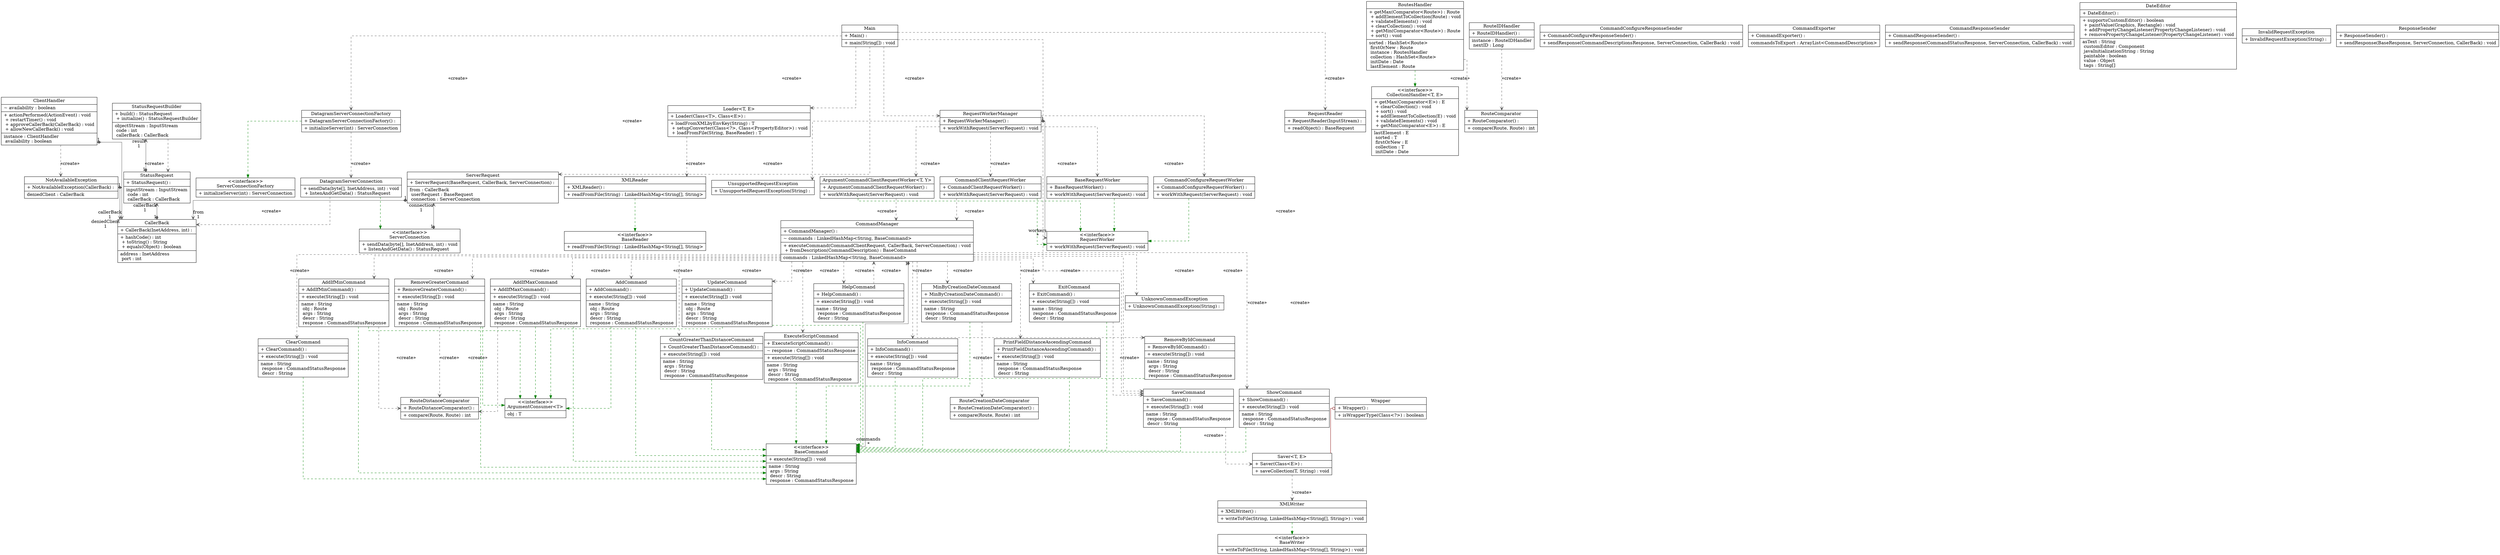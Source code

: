 digraph "src" {

splines  = ortho;
fontname = "Inconsolata";

node [colorscheme = ylgnbu4];
edge [colorscheme = dark28, dir = both];

AddCommand                                 [shape = record, pos = "34.234,25.306!"   , label = "{ AddCommand | + AddCommand() : \l|+ execute(String[]) : void\l| name : String\l  obj : Route\l  args : String\l  descr : String\l  response : CommandStatusResponse\l }"];
AddIfMaxCommand                            [shape = record, pos = "17.845,25.306!"   , label = "{ AddIfMaxCommand | + AddIfMaxCommand() : \l|+ execute(String[]) : void\l| name : String\l  obj : Route\l  args : String\l  descr : String\l  response : CommandStatusResponse\l }"];
AddIfMinCommand                            [shape = record, pos = "26.040,25.306!"   , label = "{ AddIfMinCommand | + AddIfMinCommand() : \l|+ execute(String[]) : void\l| name : String\l  obj : Route\l  args : String\l  descr : String\l  response : CommandStatusResponse\l }"];
"ArgumentCommandClientRequestWorker<T, Y>" [shape = record, pos = "23.363,17.611!"   , label = "{ ArgumentCommandClientRequestWorker\<T, Y\> | + ArgumentCommandClientRequestWorker() : \l|+ workWithRequest(ServerRequest) : void\l }"];
"ArgumentConsumer<T>"                      [shape = record, pos = "25.280,28.826!"   , label = "{ \<\<interface\>\>\nArgumentConsumer\<T\> |  obj : T\l }"];
BaseCommand                                [shape = record, pos = "12.515,33.000!"   , label = "{ \<\<interface\>\>\nBaseCommand | + execute(String[]) : void\l| name : String\l  args : String\l  descr : String\l  response : CommandStatusResponse\l }"];
BaseReader                                 [shape = record, pos = "-1.714,20.722!"   , label = "{ \<\<interface\>\>\nBaseReader | + readFromFile(String) : LinkedHashMap\<String[], String\>\l }"];
BaseRequestWorker                          [shape = record, pos = "38.252,17.611!"   , label = "{ BaseRequestWorker | + BaseRequestWorker() : \l|+ workWithRequest(ServerRequest) : void\l }"];
BaseWriter                                 [shape = record, pos = "-2.931,36.514!"   , label = "{ \<\<interface\>\>\nBaseWriter | + writeToFile(String, LinkedHashMap\<String[], String\>) : void\l }"];
CallerBack                                 [shape = record, pos = "59.245,21.597!"   , label = "{ CallerBack | + CallerBack(InetAddress, int) : \l|+ hashCode() : int\l + toString() : String\l + equals(Object) : boolean\l| address : InetAddress\l  port : int\l }"];
ClearCommand                               [shape = record, pos = "36.290,29.535!"   , label = "{ ClearCommand | + ClearCommand() : \l|+ execute(String[]) : void\l| name : String\l  response : CommandStatusResponse\l  descr : String\l }"];
ClientHandler                              [shape = record, pos = "66.262,15.278!"   , label = "{ ClientHandler | ~ availability : boolean\l|+ actionPerformed(ActionEvent) : void\l + restartTimer() : void\l + approveCallerBack(CallerBack) : void\l + allowNewCallerBack() : void\l| instance : ClientHandler\l  availability : boolean\l }"];
"CollectionHandler<T, E>"                  [shape = record, pos = "0.786,9.722!"     , label = "{ \<\<interface\>\>\nCollectionHandler\<T, E\> | + getMax(Comparator\<E\>) : E\l + clearCollection() : void\l + sort() : void\l + addElementToCollection(E) : void\l + validateElements() : void\l + getMin(Comparator\<E\>) : E\l| lastElement : E\l  sorted : T\l  firstOrNew : E\l  collection : T\l  initDate : Date\l }"];
CommandClientRequestWorker                 [shape = record, pos = "33.905,17.611!"   , label = "{ CommandClientRequestWorker | + CommandClientRequestWorker() : \l|+ workWithRequest(ServerRequest) : void\l }"];
CommandConfigureRequestWorker              [shape = record, pos = "42.585,17.611!"   , label = "{ CommandConfigureRequestWorker | + CommandConfigureRequestWorker() : \l|+ workWithRequest(ServerRequest) : void\l }"];
CommandConfigureResponseSender             [shape = record, pos = "19.134,9.722!"    , label = "{ CommandConfigureResponseSender | + CommandConfigureResponseSender() : \l|+ sendResponse(CommandDescriptionsResponse, ServerConnection, CallerBack) : void\l }"];
CommandExporter                            [shape = record, pos = "33.620,9.722!"    , label = "{ CommandExporter | + CommandExporter() : \l| commandsToExport : ArrayList\<CommandDescription\>\l }"];
CommandManager                             [shape = record, pos = "22.793,21.451!"   , label = "{ CommandManager | + CommandManager() : \l|~ commands : LinkedHashMap\<String, BaseCommand\>\l|+ executeCommand(CommandClientRequest, CallerBack, ServerConnection) : void\l + fromDescription(CommandDescription) : BaseCommand\l| commands : LinkedHashMap\<String, BaseCommand\>\l }"];
CommandResponseSender                      [shape = record, pos = "11.606,9.722!"    , label = "{ CommandResponseSender | + CommandResponseSender() : \l|+ sendResponse(CommandStatusResponse, ServerConnection, CallerBack) : void\l }"];
CountGreaterThanDistanceCommand            [shape = record, pos = "44.484,29.701!"   , label = "{ CountGreaterThanDistanceCommand | + CountGreaterThanDistanceCommand() : \l|+ execute(String[]) : void\l| name : String\l  args : String\l  descr : String\l  response : CommandStatusResponse\l }"];
DatagramServerConnection                   [shape = record, pos = "47.377,17.590!"   , label = "{ DatagramServerConnection | + sendData(byte[], InetAddress, int) : void\l + listenAndGetData() : StatusRequest\l }"];
DatagramServerConnectionFactory            [shape = record, pos = "49.290,14.424!"   , label = "{ DatagramServerConnectionFactory | + DatagramServerConnectionFactory() : \l|+ initializeServer(int) : ServerConnection\l }"];
DateEditor                                 [shape = record, pos = "4.856,9.722!"     , label = "{ DateEditor | + DateEditor() : \l|+ supportsCustomEditor() : boolean\l + paintValue(Graphics, Rectangle) : void\l + addPropertyChangeListener(PropertyChangeListener) : void\l + removePropertyChangeListener(PropertyChangeListener) : void\l| asText : String\l  customEditor : Component\l  javaInitializationString : String\l  paintable : boolean\l  value : Object\l  tags : String[]\l }"];
ExecuteScriptCommand                       [shape = record, pos = "40.387,29.889!"   , label = "{ ExecuteScriptCommand | + ExecuteScriptCommand() : \l|~ response : CommandStatusResponse\l|+ execute(String[]) : void\l| name : String\l  args : String\l  descr : String\l  response : CommandStatusResponse\l }"];
ExitCommand                                [shape = record, pos = "8.682,24.972!"    , label = "{ ExitCommand | + ExitCommand() : \l|+ execute(String[]) : void\l| name : String\l  response : CommandStatusResponse\l  descr : String\l }"];
HelpCommand                                [shape = record, pos = "13.748,24.972!"   , label = "{ HelpCommand | + HelpCommand() : \l|+ execute(String[]) : void\l| name : String\l  response : CommandStatusResponse\l  descr : String\l }"];
InfoCommand                                [shape = record, pos = "57.929,29.535!"   , label = "{ InfoCommand | + InfoCommand() : \l|+ execute(String[]) : void\l| name : String\l  response : CommandStatusResponse\l  descr : String\l }"];
InvalidRequestException                    [shape = record, pos = "39.550,9.722!"    , label = "{ InvalidRequestException | + InvalidRequestException(String) : \l }"];
"Loader<T, E>"                             [shape = record, pos = "-1.741,14.757!"   , label = "{ Loader\<T, E\> | + Loader(Class\<T\>, Class\<E\>) : \l|+ loadFromXMLbyEnvKey(String) : T\l + setupConverter(Class\<?\>, Class\<PropertyEditor\>) : void\l + loadFromFile(String, BaseReader) : T\l }"];
Main                                       [shape = record, pos = "43.615,11.597!"   , label = "{ Main | + Main() : \l|+ main(String[]) : void\l }"];
MinByCreationDateCommand                   [shape = record, pos = "50.655,24.972!"   , label = "{ MinByCreationDateCommand | + MinByCreationDateCommand() : \l|+ execute(String[]) : void\l| name : String\l  response : CommandStatusResponse\l  descr : String\l }"];
NotAvailableException                      [shape = record, pos = "65.280,17.611!"   , label = "{ NotAvailableException | + NotAvailableException(CallerBack) : \l| deniedClient : CallerBack\l }"];
PrintFieldDistanceAscendingCommand         [shape = record, pos = "6.078,29.535!"    , label = "{ PrintFieldDistanceAscendingCommand | + PrintFieldDistanceAscendingCommand() : \l|+ execute(String[]) : void\l| name : String\l  response : CommandStatusResponse\l  descr : String\l }"];
RemoveByIdCommand                          [shape = record, pos = "53.832,29.701!"   , label = "{ RemoveByIdCommand | + RemoveByIdCommand() : \l|+ execute(String[]) : void\l| name : String\l  args : String\l  descr : String\l  response : CommandStatusResponse\l }"];
RemoveGreaterCommand                       [shape = record, pos = "21.943,25.306!"   , label = "{ RemoveGreaterCommand | + RemoveGreaterCommand() : \l|+ execute(String[]) : void\l| name : String\l  obj : Route\l  args : String\l  descr : String\l  response : CommandStatusResponse\l }"];
RequestReader                              [shape = record, pos = "54.292,14.424!"   , label = "{ RequestReader | + RequestReader(InputStream) : \l|+ readObject() : BaseRequest\l }"];
RequestWorker                              [shape = record, pos = "39.118,20.722!"   , label = "{ \<\<interface\>\>\nRequestWorker | + workWithRequest(ServerRequest) : void\l }"];
RequestWorkerManager                       [shape = record, pos = "39.557,14.424!"   , label = "{ RequestWorkerManager | + RequestWorkerManager() : \l|+ workWithRequest(ServerRequest) : void\l }"];
ResponseSender                             [shape = record, pos = "26.523,9.722!"    , label = "{ ResponseSender | + ResponseSender() : \l|+ sendResponse(BaseResponse, ServerConnection, CallerBack) : void\l }"];
RouteComparator                            [shape = record, pos = "-2.464,8.222!"    , label = "{ RouteComparator | + RouteComparator() : \l|+ compare(Route, Route) : int\l }"];
RouteCreationDateComparator                [shape = record, pos = "49.512,29.014!"   , label = "{ RouteCreationDateComparator | + RouteCreationDateComparator() : \l|+ compare(Route, Route) : int\l }"];
RouteDistanceComparator                    [shape = record, pos = "17.016,29.014!"   , label = "{ RouteDistanceComparator | + RouteDistanceComparator() : \l|+ compare(Route, Route) : int\l }"];
RouteIDHandler                             [shape = record, pos = "-2.931,3.278!"    , label = "{ RouteIDHandler | + RouteIDHandler() : \l| instance : RouteIDHandler\l  nextID : Long\l }"];
RoutesHandler                              [shape = record, pos = "0.167,4.778!"     , label = "{ RoutesHandler | + getMax(Comparator\<Route\>) : Route\l + addElementToCollection(Route) : void\l + validateElements() : void\l + clearCollection() : void\l + getMin(Comparator\<Route\>) : Route\l + sort() : void\l| sorted : HashSet\<Route\>\l  firstOrNew : Route\l  instance : RoutesHandler\l  collection : HashSet\<Route\>\l  initDate : Date\l  lastElement : Route\l }"];
SaveCommand                                [shape = record, pos = "1.981,29.535!"    , label = "{ SaveCommand | + SaveCommand() : \l|+ execute(String[]) : void\l| name : String\l  response : CommandStatusResponse\l  descr : String\l }"];
"Saver<T, E>"                              [shape = record, pos = "-1.674,32.500!"   , label = "{ Saver\<T, E\> | + Saver(Class\<E\>) : \l|+ saveCollection(T, String) : void\l }"];
ServerConnection                           [shape = record, pos = "51.615,20.889!"   , label = "{ \<\<interface\>\>\nServerConnection | + sendData(byte[], InetAddress, int) : void\l + listenAndGetData() : StatusRequest\l }"];
ServerConnectionFactory                    [shape = record, pos = "51.724,17.424!"   , label = "{ \<\<interface\>\>\nServerConnectionFactory | + initializeServer(int) : ServerConnection\l }"];
ServerRequest                              [shape = record, pos = "55.918,17.944!"   , label = "{ ServerRequest | + ServerRequest(BaseRequest, CallerBack, ServerConnection) : \l| from : CallerBack\l  userRequest : BaseRequest\l  connection : ServerConnection\l }"];
ShowCommand                                [shape = record, pos = "11.693,29.535!"   , label = "{ ShowCommand | + ShowCommand() : \l|+ execute(String[]) : void\l| name : String\l  response : CommandStatusResponse\l  descr : String\l }"];
StatusRequest                              [shape = record, pos = "62.168,17.944!"   , label = "{ StatusRequest | + StatusRequest() : \l| inputStream : InputStream\l  code : int\l  callerBack : CallerBack\l }"];
StatusRequestBuilder                       [shape = record, pos = "61.870,14.924!"   , label = "{ StatusRequestBuilder | + build() : StatusRequest\l + initialize() : StatusRequestBuilder\l| objectStream : InputStream\l  code : int\l  callerBack : CallerBack\l }"];
UnknownCommandException                    [shape = record, pos = "4.248,24.264!"    , label = "{ UnknownCommandException | + UnknownCommandException(String) : \l }"];
UnsupportedRequestException                [shape = record, pos = "29.516,17.424!"   , label = "{ UnsupportedRequestException | + UnsupportedRequestException(String) : \l }"];
UpdateCommand                              [shape = record, pos = "30.137,25.306!"   , label = "{ UpdateCommand | + UpdateCommand() : \l|+ execute(String[]) : void\l| name : String\l  obj : Route\l  args : String\l  descr : String\l  response : CommandStatusResponse\l }"];
Wrapper                                    [shape = record, pos = "-2.813,29.014!"   , label = "{ Wrapper | + Wrapper() : \l|+ isWrapperType(Class\<?\>) : boolean\l }"];
XMLReader                                  [shape = record, pos = "-1.714,17.611!"   , label = "{ XMLReader | + XMLReader() : \l|+ readFromFile(String) : LinkedHashMap\<String[], String\>\l }"];
XMLWriter                                  [shape = record, pos = "-2.931,34.944!"   , label = "{ XMLWriter | + XMLWriter() : \l|+ writeToFile(String, LinkedHashMap\<String[], String\>) : void\l }"];

AddCommand                                 -> "ArgumentConsumer<T>"                      [color = "#008200", style = dashed, arrowtail = none    , arrowhead = normal  , taillabel = "", label = "", headlabel = ""];
AddCommand                                 -> BaseCommand                                [color = "#008200", style = dashed, arrowtail = none    , arrowhead = normal  , taillabel = "", label = "", headlabel = ""];
AddIfMaxCommand                            -> "ArgumentConsumer<T>"                      [color = "#008200", style = dashed, arrowtail = none    , arrowhead = normal  , taillabel = "", label = "", headlabel = ""];
AddIfMaxCommand                            -> BaseCommand                                [color = "#008200", style = dashed, arrowtail = none    , arrowhead = normal  , taillabel = "", label = "", headlabel = ""];
AddIfMaxCommand                            -> RouteDistanceComparator                    [color = "#595959", style = dashed, arrowtail = none    , arrowhead = vee     , taillabel = "", label = "«create»", headlabel = ""];
AddIfMinCommand                            -> "ArgumentConsumer<T>"                      [color = "#008200", style = dashed, arrowtail = none    , arrowhead = normal  , taillabel = "", label = "", headlabel = ""];
AddIfMinCommand                            -> BaseCommand                                [color = "#008200", style = dashed, arrowtail = none    , arrowhead = normal  , taillabel = "", label = "", headlabel = ""];
AddIfMinCommand                            -> RouteDistanceComparator                    [color = "#595959", style = dashed, arrowtail = none    , arrowhead = vee     , taillabel = "", label = "«create»", headlabel = ""];
"ArgumentCommandClientRequestWorker<T, Y>" -> CommandManager                             [color = "#595959", style = dashed, arrowtail = none    , arrowhead = vee     , taillabel = "", label = "«create»", headlabel = ""];
"ArgumentCommandClientRequestWorker<T, Y>" -> RequestWorker                              [color = "#008200", style = dashed, arrowtail = none    , arrowhead = normal  , taillabel = "", label = "", headlabel = ""];
BaseRequestWorker                          -> RequestWorker                              [color = "#008200", style = dashed, arrowtail = none    , arrowhead = normal  , taillabel = "", label = "", headlabel = ""];
ClearCommand                               -> BaseCommand                                [color = "#008200", style = dashed, arrowtail = none    , arrowhead = normal  , taillabel = "", label = "", headlabel = ""];
ClientHandler                              -> CallerBack                                 [color = "#595959", style = solid , arrowtail = diamond , arrowhead = vee     , taillabel = "1", label = "", headlabel = "callerBack\n1"];
ClientHandler                              -> NotAvailableException                      [color = "#595959", style = dashed, arrowtail = none    , arrowhead = vee     , taillabel = "", label = "«create»", headlabel = ""];
CommandClientRequestWorker                 -> CommandManager                             [color = "#595959", style = dashed, arrowtail = none    , arrowhead = vee     , taillabel = "", label = "«create»", headlabel = ""];
CommandClientRequestWorker                 -> RequestWorker                              [color = "#008200", style = dashed, arrowtail = none    , arrowhead = normal  , taillabel = "", label = "", headlabel = ""];
CommandConfigureRequestWorker              -> RequestWorker                              [color = "#008200", style = dashed, arrowtail = none    , arrowhead = normal  , taillabel = "", label = "", headlabel = ""];
CommandManager                             -> AddCommand                                 [color = "#595959", style = dashed, arrowtail = none    , arrowhead = vee     , taillabel = "", label = "«create»", headlabel = ""];
CommandManager                             -> AddIfMaxCommand                            [color = "#595959", style = dashed, arrowtail = none    , arrowhead = vee     , taillabel = "", label = "«create»", headlabel = ""];
CommandManager                             -> AddIfMinCommand                            [color = "#595959", style = dashed, arrowtail = none    , arrowhead = vee     , taillabel = "", label = "«create»", headlabel = ""];
CommandManager                             -> BaseCommand                                [color = "#595959", style = solid , arrowtail = diamond , arrowhead = vee     , taillabel = "1", label = "", headlabel = "commands\n*"];
CommandManager                             -> ClearCommand                               [color = "#595959", style = dashed, arrowtail = none    , arrowhead = vee     , taillabel = "", label = "«create»", headlabel = ""];
CommandManager                             -> CountGreaterThanDistanceCommand            [color = "#595959", style = dashed, arrowtail = none    , arrowhead = vee     , taillabel = "", label = "«create»", headlabel = ""];
CommandManager                             -> ExecuteScriptCommand                       [color = "#595959", style = dashed, arrowtail = none    , arrowhead = vee     , taillabel = "", label = "«create»", headlabel = ""];
CommandManager                             -> ExitCommand                                [color = "#595959", style = dashed, arrowtail = none    , arrowhead = vee     , taillabel = "", label = "«create»", headlabel = ""];
CommandManager                             -> HelpCommand                                [color = "#595959", style = dashed, arrowtail = none    , arrowhead = vee     , taillabel = "", label = "«create»", headlabel = ""];
CommandManager                             -> InfoCommand                                [color = "#595959", style = dashed, arrowtail = none    , arrowhead = vee     , taillabel = "", label = "«create»", headlabel = ""];
CommandManager                             -> MinByCreationDateCommand                   [color = "#595959", style = dashed, arrowtail = none    , arrowhead = vee     , taillabel = "", label = "«create»", headlabel = ""];
CommandManager                             -> PrintFieldDistanceAscendingCommand         [color = "#595959", style = dashed, arrowtail = none    , arrowhead = vee     , taillabel = "", label = "«create»", headlabel = ""];
CommandManager                             -> RemoveByIdCommand                          [color = "#595959", style = dashed, arrowtail = none    , arrowhead = vee     , taillabel = "", label = "«create»", headlabel = ""];
CommandManager                             -> RemoveGreaterCommand                       [color = "#595959", style = dashed, arrowtail = none    , arrowhead = vee     , taillabel = "", label = "«create»", headlabel = ""];
CommandManager                             -> SaveCommand                                [color = "#595959", style = dashed, arrowtail = none    , arrowhead = vee     , taillabel = "", label = "«create»", headlabel = ""];
CommandManager                             -> ShowCommand                                [color = "#595959", style = dashed, arrowtail = none    , arrowhead = vee     , taillabel = "", label = "«create»", headlabel = ""];
CommandManager                             -> UnknownCommandException                    [color = "#595959", style = dashed, arrowtail = none    , arrowhead = vee     , taillabel = "", label = "«create»", headlabel = ""];
CommandManager                             -> UpdateCommand                              [color = "#595959", style = dashed, arrowtail = none    , arrowhead = vee     , taillabel = "", label = "«create»", headlabel = ""];
CountGreaterThanDistanceCommand            -> BaseCommand                                [color = "#008200", style = dashed, arrowtail = none    , arrowhead = normal  , taillabel = "", label = "", headlabel = ""];
DatagramServerConnection                   -> CallerBack                                 [color = "#595959", style = dashed, arrowtail = none    , arrowhead = vee     , taillabel = "", label = "«create»", headlabel = ""];
DatagramServerConnection                   -> ServerConnection                           [color = "#008200", style = dashed, arrowtail = none    , arrowhead = normal  , taillabel = "", label = "", headlabel = ""];
DatagramServerConnectionFactory            -> DatagramServerConnection                   [color = "#595959", style = dashed, arrowtail = none    , arrowhead = vee     , taillabel = "", label = "«create»", headlabel = ""];
DatagramServerConnectionFactory            -> ServerConnectionFactory                    [color = "#008200", style = dashed, arrowtail = none    , arrowhead = normal  , taillabel = "", label = "", headlabel = ""];
ExecuteScriptCommand                       -> BaseCommand                                [color = "#008200", style = dashed, arrowtail = none    , arrowhead = normal  , taillabel = "", label = "", headlabel = ""];
ExitCommand                                -> BaseCommand                                [color = "#008200", style = dashed, arrowtail = none    , arrowhead = normal  , taillabel = "", label = "", headlabel = ""];
ExitCommand                                -> SaveCommand                                [color = "#595959", style = dashed, arrowtail = none    , arrowhead = vee     , taillabel = "", label = "«create»", headlabel = ""];
HelpCommand                                -> BaseCommand                                [color = "#008200", style = dashed, arrowtail = none    , arrowhead = normal  , taillabel = "", label = "", headlabel = ""];
HelpCommand                                -> CommandManager                             [color = "#595959", style = dashed, arrowtail = none    , arrowhead = vee     , taillabel = "", label = "«create»", headlabel = ""];
InfoCommand                                -> BaseCommand                                [color = "#008200", style = dashed, arrowtail = none    , arrowhead = normal  , taillabel = "", label = "", headlabel = ""];
"Loader<T, E>"                             -> XMLReader                                  [color = "#595959", style = dashed, arrowtail = none    , arrowhead = vee     , taillabel = "", label = "«create»", headlabel = ""];
Main                                       -> DatagramServerConnectionFactory            [color = "#595959", style = dashed, arrowtail = none    , arrowhead = vee     , taillabel = "", label = "«create»", headlabel = ""];
Main                                       -> "Loader<T, E>"                             [color = "#595959", style = dashed, arrowtail = none    , arrowhead = vee     , taillabel = "", label = "«create»", headlabel = ""];
Main                                       -> RequestReader                              [color = "#595959", style = dashed, arrowtail = none    , arrowhead = vee     , taillabel = "", label = "«create»", headlabel = ""];
Main                                       -> RequestWorkerManager                       [color = "#595959", style = dashed, arrowtail = none    , arrowhead = vee     , taillabel = "", label = "«create»", headlabel = ""];
Main                                       -> SaveCommand                                [color = "#595959", style = dashed, arrowtail = none    , arrowhead = vee     , taillabel = "", label = "«create»", headlabel = ""];
Main                                       -> ServerRequest                              [color = "#595959", style = dashed, arrowtail = none    , arrowhead = vee     , taillabel = "", label = "«create»", headlabel = ""];
MinByCreationDateCommand                   -> BaseCommand                                [color = "#008200", style = dashed, arrowtail = none    , arrowhead = normal  , taillabel = "", label = "", headlabel = ""];
MinByCreationDateCommand                   -> RouteCreationDateComparator                [color = "#595959", style = dashed, arrowtail = none    , arrowhead = vee     , taillabel = "", label = "«create»", headlabel = ""];
NotAvailableException                      -> CallerBack                                 [color = "#595959", style = solid , arrowtail = diamond , arrowhead = vee     , taillabel = "1", label = "", headlabel = "deniedClient\n1"];
PrintFieldDistanceAscendingCommand         -> BaseCommand                                [color = "#008200", style = dashed, arrowtail = none    , arrowhead = normal  , taillabel = "", label = "", headlabel = ""];
RemoveByIdCommand                          -> BaseCommand                                [color = "#008200", style = dashed, arrowtail = none    , arrowhead = normal  , taillabel = "", label = "", headlabel = ""];
RemoveGreaterCommand                       -> "ArgumentConsumer<T>"                      [color = "#008200", style = dashed, arrowtail = none    , arrowhead = normal  , taillabel = "", label = "", headlabel = ""];
RemoveGreaterCommand                       -> BaseCommand                                [color = "#008200", style = dashed, arrowtail = none    , arrowhead = normal  , taillabel = "", label = "", headlabel = ""];
RemoveGreaterCommand                       -> RouteDistanceComparator                    [color = "#595959", style = dashed, arrowtail = none    , arrowhead = vee     , taillabel = "", label = "«create»", headlabel = ""];
RequestWorkerManager                       -> "ArgumentCommandClientRequestWorker<T, Y>" [color = "#595959", style = dashed, arrowtail = none    , arrowhead = vee     , taillabel = "", label = "«create»", headlabel = ""];
RequestWorkerManager                       -> BaseRequestWorker                          [color = "#595959", style = dashed, arrowtail = none    , arrowhead = vee     , taillabel = "", label = "«create»", headlabel = ""];
RequestWorkerManager                       -> CommandClientRequestWorker                 [color = "#595959", style = dashed, arrowtail = none    , arrowhead = vee     , taillabel = "", label = "«create»", headlabel = ""];
RequestWorkerManager                       -> CommandConfigureRequestWorker              [color = "#595959", style = dashed, arrowtail = none    , arrowhead = vee     , taillabel = "", label = "«create»", headlabel = ""];
RequestWorkerManager                       -> RequestWorker                              [color = "#595959", style = solid , arrowtail = diamond , arrowhead = vee     , taillabel = "1", label = "", headlabel = "workers\n*"];
RequestWorkerManager                       -> UnsupportedRequestException                [color = "#595959", style = dashed, arrowtail = none    , arrowhead = vee     , taillabel = "", label = "«create»", headlabel = ""];
RouteIDHandler                             -> RouteComparator                            [color = "#595959", style = dashed, arrowtail = none    , arrowhead = vee     , taillabel = "", label = "«create»", headlabel = ""];
RoutesHandler                              -> "CollectionHandler<T, E>"                  [color = "#008200", style = dashed, arrowtail = none    , arrowhead = normal  , taillabel = "", label = "", headlabel = ""];
RoutesHandler                              -> RouteComparator                            [color = "#595959", style = dashed, arrowtail = none    , arrowhead = vee     , taillabel = "", label = "«create»", headlabel = ""];
SaveCommand                                -> BaseCommand                                [color = "#008200", style = dashed, arrowtail = none    , arrowhead = normal  , taillabel = "", label = "", headlabel = ""];
SaveCommand                                -> "Saver<T, E>"                              [color = "#595959", style = dashed, arrowtail = none    , arrowhead = vee     , taillabel = "", label = "«create»", headlabel = ""];
"Saver<T, E>"                              -> XMLWriter                                  [color = "#595959", style = dashed, arrowtail = none    , arrowhead = vee     , taillabel = "", label = "«create»", headlabel = ""];
ServerRequest                              -> CallerBack                                 [color = "#595959", style = solid , arrowtail = diamond , arrowhead = vee     , taillabel = "1", label = "", headlabel = "from\n1"];
ServerRequest                              -> ServerConnection                           [color = "#595959", style = solid , arrowtail = diamond , arrowhead = vee     , taillabel = "1", label = "", headlabel = "connection\n1"];
ShowCommand                                -> BaseCommand                                [color = "#008200", style = dashed, arrowtail = none    , arrowhead = normal  , taillabel = "", label = "", headlabel = ""];
StatusRequest                              -> CallerBack                                 [color = "#595959", style = solid , arrowtail = diamond , arrowhead = vee     , taillabel = "1", label = "", headlabel = "callerBack\n1"];
StatusRequestBuilder                       -> StatusRequest                              [color = "#595959", style = solid , arrowtail = diamond , arrowhead = vee     , taillabel = "1", label = "", headlabel = "result\n1"];
StatusRequestBuilder                       -> StatusRequest                              [color = "#595959", style = dashed, arrowtail = none    , arrowhead = vee     , taillabel = "", label = "«create»", headlabel = ""];
UpdateCommand                              -> "ArgumentConsumer<T>"                      [color = "#008200", style = dashed, arrowtail = none    , arrowhead = normal  , taillabel = "", label = "", headlabel = ""];
UpdateCommand                              -> BaseCommand                                [color = "#008200", style = dashed, arrowtail = none    , arrowhead = normal  , taillabel = "", label = "", headlabel = ""];
Wrapper                                    -> "Saver<T, E>"                              [color = "#820000", style = solid , arrowtail = odot    , arrowhead = none    , taillabel = "", label = "", headlabel = ""];
XMLReader                                  -> BaseReader                                 [color = "#008200", style = dashed, arrowtail = none    , arrowhead = normal  , taillabel = "", label = "", headlabel = ""];
XMLWriter                                  -> BaseWriter                                 [color = "#008200", style = dashed, arrowtail = none    , arrowhead = normal  , taillabel = "", label = "", headlabel = ""];

}
